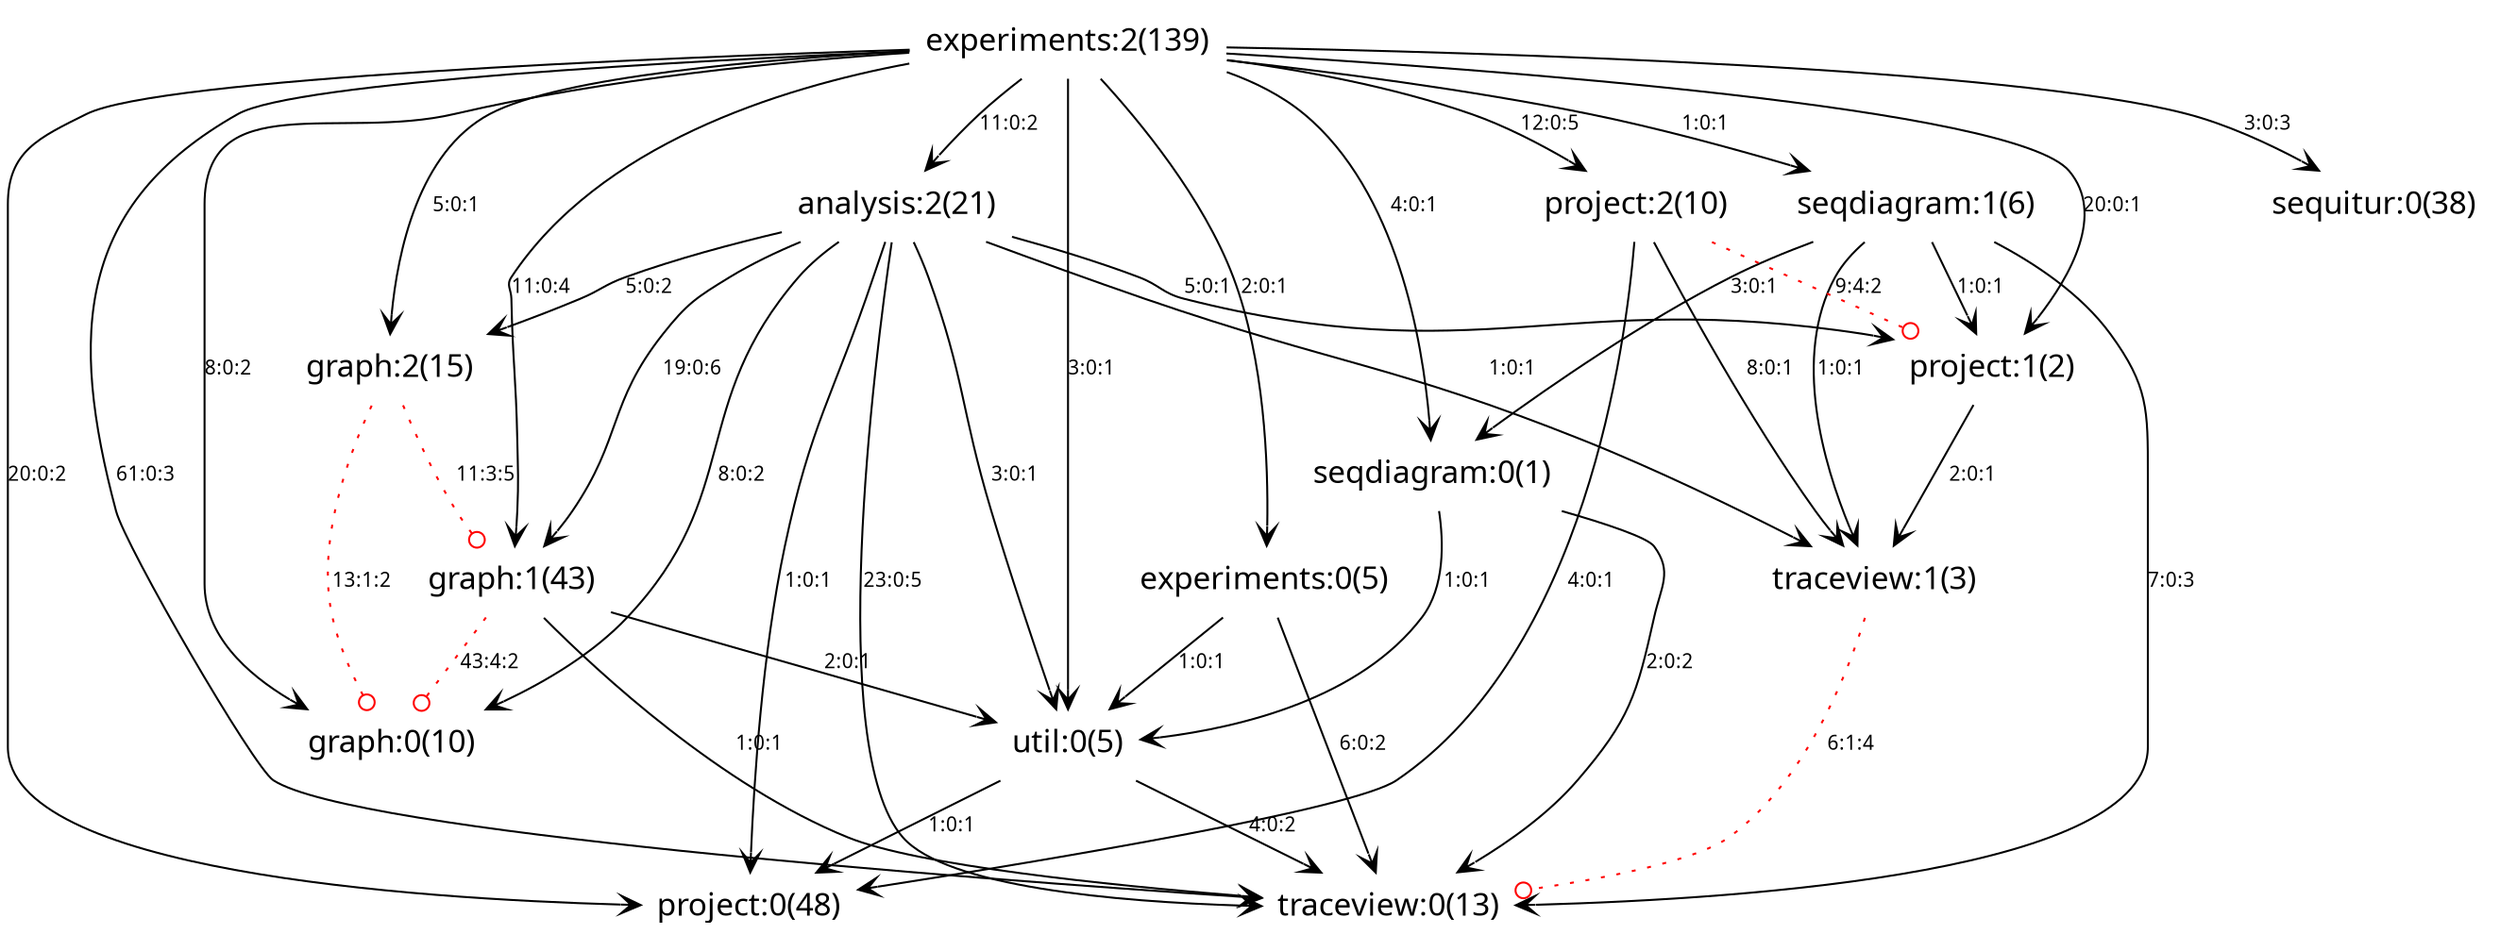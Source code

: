 digraph LPS { 
 node [shape=plaintext, fontname=Skia, fontsize=16] 
edge [fontname=Skia, fontsize = 10];
14[ label="project:0(48)"];
13[ label="seqdiagram:1(6)"];
12[ label="project:2(10)"];
11[ label="analysis:2(21)"];
10[ label="traceview:0(13)"];
9[ label="experiments:0(5)"];
8[ label="graph:0(10)"];
7[ label="sequitur:0(38)"];
6[ label="graph:1(43)"];
5[ label="project:1(2)"];
4[ label="util:0(5)"];
3[ label="graph:2(15)"];
2[ label="seqdiagram:0(1)"];
1[ label="experiments:2(139)"];
0[ label="traceview:1(3)"];
0->10[color="red",  arrowhead="odot", style="dotted", label = "6:1:4"];
1->10[color="black", arrowhead="vee", label = "61:0:3"];
1->4[color="black", arrowhead="vee", label = "3:0:1"];
1->12[color="black", arrowhead="vee", label = "12:0:5"];
1->5[color="black", arrowhead="vee", label = "20:0:1"];
1->3[color="black", arrowhead="vee", label = "5:0:1"];
1->14[color="black", arrowhead="vee", label = "20:0:2"];
1->6[color="black", arrowhead="vee", label = "11:0:4"];
1->11[color="black", arrowhead="vee", label = "11:0:2"];
1->8[color="black", arrowhead="vee", label = "8:0:2"];
1->2[color="black", arrowhead="vee", label = "4:0:1"];
1->9[color="black", arrowhead="vee", label = "2:0:1"];
1->7[color="black", arrowhead="vee", label = "3:0:3"];
1->13[color="black", arrowhead="vee", label = "1:0:1"];
2->10[color="black", arrowhead="vee", label = "2:0:2"];
2->4[color="black", arrowhead="vee", label = "1:0:1"];
3->6[color="red",  arrowhead="odot", style="dotted", label = "11:3:5"];
3->8[color="red",  arrowhead="odot", style="dotted", label = "13:1:2"];
4->10[color="black", arrowhead="vee", label = "4:0:2"];
4->14[color="black", arrowhead="vee", label = "1:0:1"];
5->0[color="black", arrowhead="vee", label = "2:0:1"];
6->8[color="red",  arrowhead="odot", style="dotted", label = "43:4:2"];
6->10[color="black", arrowhead="vee", label = "1:0:1"];
6->4[color="black", arrowhead="vee", label = "2:0:1"];
9->10[color="black", arrowhead="vee", label = "6:0:2"];
9->4[color="black", arrowhead="vee", label = "1:0:1"];
11->10[color="black", arrowhead="vee", label = "23:0:5"];
11->6[color="black", arrowhead="vee", label = "19:0:6"];
11->8[color="black", arrowhead="vee", label = "8:0:2"];
11->3[color="black", arrowhead="vee", label = "5:0:2"];
11->4[color="black", arrowhead="vee", label = "3:0:1"];
11->5[color="black", arrowhead="vee", label = "5:0:1"];
11->0[color="black", arrowhead="vee", label = "1:0:1"];
11->14[color="black", arrowhead="vee", label = "1:0:1"];
12->5[color="red",  arrowhead="odot", style="dotted", label = "9:4:2"];
12->14[color="black", arrowhead="vee", label = "4:0:1"];
12->0[color="black", arrowhead="vee", label = "8:0:1"];
13->10[color="black", arrowhead="vee", label = "7:0:3"];
13->2[color="black", arrowhead="vee", label = "3:0:1"];
13->5[color="black", arrowhead="vee", label = "1:0:1"];
13->0[color="black", arrowhead="vee", label = "1:0:1"]
}